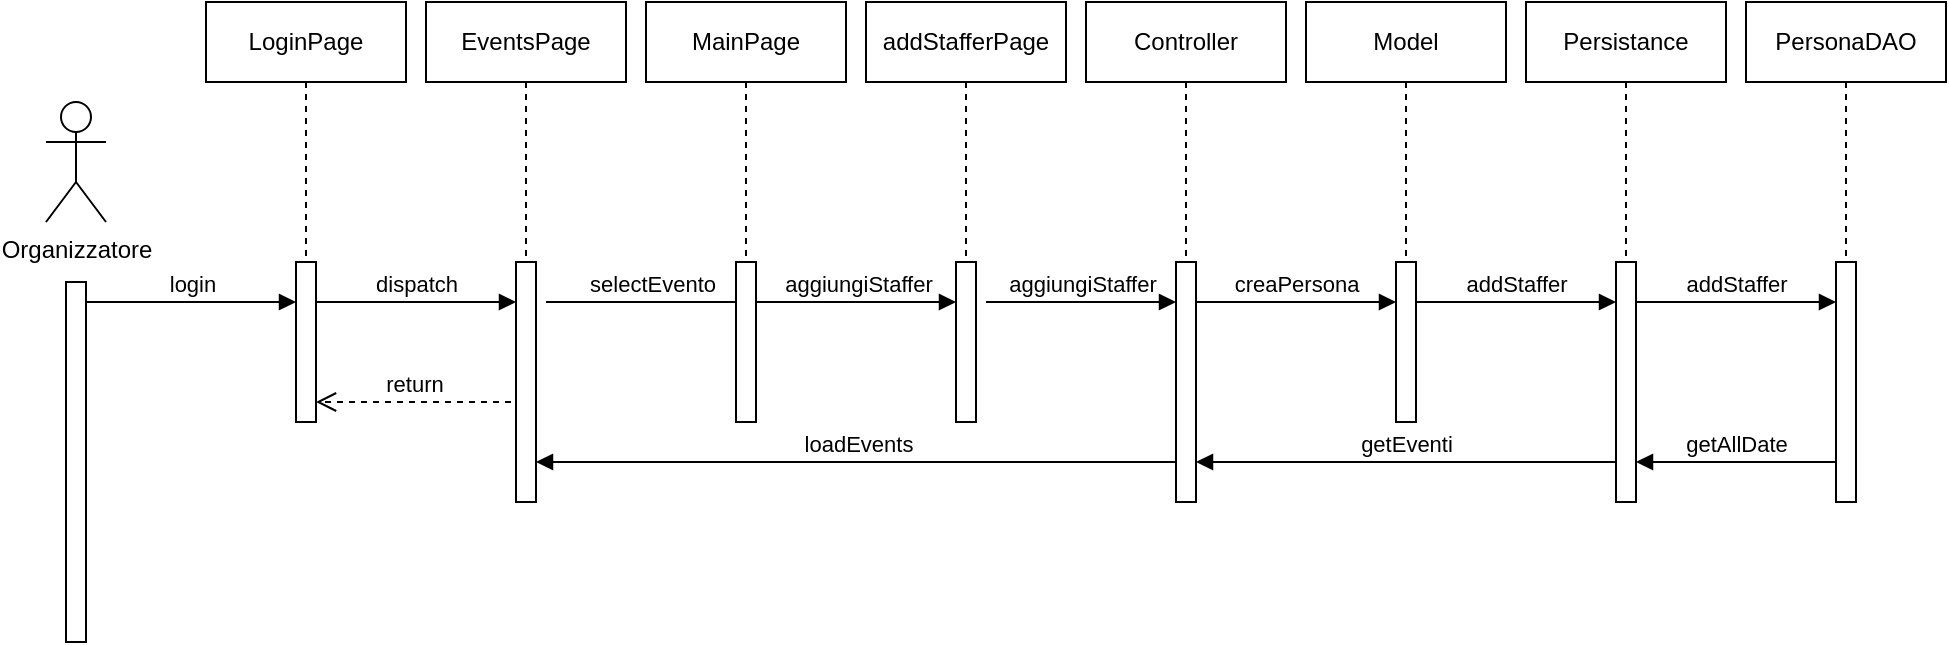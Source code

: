 <mxfile version="26.0.16">
  <diagram name="Page-1" id="MFvrJpWH-2AFS4GBi2KG">
    <mxGraphModel dx="1264" dy="854" grid="1" gridSize="10" guides="1" tooltips="1" connect="1" arrows="1" fold="1" page="1" pageScale="1" pageWidth="1169" pageHeight="827" math="0" shadow="0">
      <root>
        <mxCell id="0" />
        <mxCell id="1" parent="0" />
        <mxCell id="JLtzEhK1xXK3yQkbsyVX-1" value="Organizzatore" style="shape=umlActor;verticalLabelPosition=bottom;verticalAlign=top;html=1;" vertex="1" parent="1">
          <mxGeometry x="40" y="90" width="30" height="60" as="geometry" />
        </mxCell>
        <mxCell id="JLtzEhK1xXK3yQkbsyVX-2" value="" style="html=1;points=[[0,0,0,0,5],[0,1,0,0,-5],[1,0,0,0,5],[1,1,0,0,-5]];perimeter=orthogonalPerimeter;outlineConnect=0;targetShapes=umlLifeline;portConstraint=eastwest;newEdgeStyle={&quot;curved&quot;:0,&quot;rounded&quot;:0};" vertex="1" parent="1">
          <mxGeometry x="50" y="180" width="10" height="180" as="geometry" />
        </mxCell>
        <mxCell id="JLtzEhK1xXK3yQkbsyVX-3" value="login" style="html=1;verticalAlign=bottom;endArrow=block;edgeStyle=elbowEdgeStyle;elbow=vertical;curved=0;rounded=0;" edge="1" parent="1">
          <mxGeometry x="-0.003" relative="1" as="geometry">
            <mxPoint x="60" y="190" as="sourcePoint" />
            <Array as="points">
              <mxPoint x="145" y="190" />
            </Array>
            <mxPoint x="165" y="190" as="targetPoint" />
            <mxPoint as="offset" />
          </mxGeometry>
        </mxCell>
        <mxCell id="JLtzEhK1xXK3yQkbsyVX-4" value="" style="group" vertex="1" connectable="0" parent="1">
          <mxGeometry x="120" y="40" width="100" height="210" as="geometry" />
        </mxCell>
        <mxCell id="JLtzEhK1xXK3yQkbsyVX-5" value="LoginPage" style="shape=umlLifeline;perimeter=lifelinePerimeter;whiteSpace=wrap;html=1;container=0;dropTarget=0;collapsible=0;recursiveResize=0;outlineConnect=0;portConstraint=eastwest;newEdgeStyle={&quot;edgeStyle&quot;:&quot;elbowEdgeStyle&quot;,&quot;elbow&quot;:&quot;vertical&quot;,&quot;curved&quot;:0,&quot;rounded&quot;:0};" vertex="1" parent="JLtzEhK1xXK3yQkbsyVX-4">
          <mxGeometry width="100" height="210" as="geometry" />
        </mxCell>
        <mxCell id="JLtzEhK1xXK3yQkbsyVX-6" value="" style="html=1;points=[[0,0,0,0,5],[0,1,0,0,-5],[1,0,0,0,5],[1,1,0,0,-5]];perimeter=orthogonalPerimeter;outlineConnect=0;targetShapes=umlLifeline;portConstraint=eastwest;newEdgeStyle={&quot;curved&quot;:0,&quot;rounded&quot;:0};" vertex="1" parent="JLtzEhK1xXK3yQkbsyVX-4">
          <mxGeometry x="45" y="130" width="10" height="80" as="geometry" />
        </mxCell>
        <mxCell id="JLtzEhK1xXK3yQkbsyVX-7" value="return" style="html=1;verticalAlign=bottom;endArrow=open;dashed=1;endSize=8;curved=0;rounded=0;entryX=1.5;entryY=0.625;entryDx=0;entryDy=0;entryPerimeter=0;" edge="1" parent="JLtzEhK1xXK3yQkbsyVX-4">
          <mxGeometry relative="1" as="geometry">
            <mxPoint x="152.5" y="200" as="sourcePoint" />
            <mxPoint x="55" y="200" as="targetPoint" />
          </mxGeometry>
        </mxCell>
        <mxCell id="JLtzEhK1xXK3yQkbsyVX-8" value="dispatch" style="html=1;verticalAlign=bottom;endArrow=block;edgeStyle=elbowEdgeStyle;elbow=vertical;curved=0;rounded=0;" edge="1" parent="1" source="JLtzEhK1xXK3yQkbsyVX-6" target="JLtzEhK1xXK3yQkbsyVX-11">
          <mxGeometry relative="1" as="geometry">
            <mxPoint x="180" y="190" as="sourcePoint" />
            <Array as="points">
              <mxPoint x="230" y="190" />
            </Array>
            <mxPoint x="270" y="190" as="targetPoint" />
          </mxGeometry>
        </mxCell>
        <mxCell id="JLtzEhK1xXK3yQkbsyVX-9" value="" style="group" vertex="1" connectable="0" parent="1">
          <mxGeometry x="230" y="40" width="100" height="270" as="geometry" />
        </mxCell>
        <mxCell id="JLtzEhK1xXK3yQkbsyVX-10" value="EventsPage" style="shape=umlLifeline;perimeter=lifelinePerimeter;whiteSpace=wrap;html=1;container=0;dropTarget=0;collapsible=0;recursiveResize=0;outlineConnect=0;portConstraint=eastwest;newEdgeStyle={&quot;edgeStyle&quot;:&quot;elbowEdgeStyle&quot;,&quot;elbow&quot;:&quot;vertical&quot;,&quot;curved&quot;:0,&quot;rounded&quot;:0};" vertex="1" parent="JLtzEhK1xXK3yQkbsyVX-9">
          <mxGeometry width="100" height="210" as="geometry" />
        </mxCell>
        <mxCell id="JLtzEhK1xXK3yQkbsyVX-11" value="" style="html=1;points=[[0,0,0,0,5],[0,1,0,0,-5],[1,0,0,0,5],[1,1,0,0,-5]];perimeter=orthogonalPerimeter;outlineConnect=0;targetShapes=umlLifeline;portConstraint=eastwest;newEdgeStyle={&quot;curved&quot;:0,&quot;rounded&quot;:0};" vertex="1" parent="JLtzEhK1xXK3yQkbsyVX-9">
          <mxGeometry x="45" y="130" width="10" height="120" as="geometry" />
        </mxCell>
        <mxCell id="JLtzEhK1xXK3yQkbsyVX-12" value="selectEvento" style="html=1;verticalAlign=bottom;endArrow=block;edgeStyle=elbowEdgeStyle;elbow=vertical;curved=0;rounded=0;" edge="1" parent="1">
          <mxGeometry x="-0.003" relative="1" as="geometry">
            <mxPoint x="290" y="190" as="sourcePoint" />
            <Array as="points">
              <mxPoint x="375" y="190" />
            </Array>
            <mxPoint x="395" y="190" as="targetPoint" />
            <mxPoint as="offset" />
          </mxGeometry>
        </mxCell>
        <mxCell id="JLtzEhK1xXK3yQkbsyVX-13" value="" style="group" vertex="1" connectable="0" parent="1">
          <mxGeometry x="340" y="40" width="100" height="210" as="geometry" />
        </mxCell>
        <mxCell id="JLtzEhK1xXK3yQkbsyVX-14" value="MainPage" style="shape=umlLifeline;perimeter=lifelinePerimeter;whiteSpace=wrap;html=1;container=0;dropTarget=0;collapsible=0;recursiveResize=0;outlineConnect=0;portConstraint=eastwest;newEdgeStyle={&quot;edgeStyle&quot;:&quot;elbowEdgeStyle&quot;,&quot;elbow&quot;:&quot;vertical&quot;,&quot;curved&quot;:0,&quot;rounded&quot;:0};" vertex="1" parent="JLtzEhK1xXK3yQkbsyVX-13">
          <mxGeometry width="100" height="210" as="geometry" />
        </mxCell>
        <mxCell id="JLtzEhK1xXK3yQkbsyVX-15" value="" style="html=1;points=[[0,0,0,0,5],[0,1,0,0,-5],[1,0,0,0,5],[1,1,0,0,-5]];perimeter=orthogonalPerimeter;outlineConnect=0;targetShapes=umlLifeline;portConstraint=eastwest;newEdgeStyle={&quot;curved&quot;:0,&quot;rounded&quot;:0};" vertex="1" parent="JLtzEhK1xXK3yQkbsyVX-13">
          <mxGeometry x="45" y="130" width="10" height="80" as="geometry" />
        </mxCell>
        <mxCell id="JLtzEhK1xXK3yQkbsyVX-16" value="aggiungiStaffer" style="html=1;verticalAlign=bottom;endArrow=block;edgeStyle=elbowEdgeStyle;elbow=horizontal;curved=0;rounded=0;" edge="1" parent="1" source="JLtzEhK1xXK3yQkbsyVX-15" target="JLtzEhK1xXK3yQkbsyVX-37">
          <mxGeometry x="0.012" relative="1" as="geometry">
            <mxPoint x="400" y="190" as="sourcePoint" />
            <Array as="points">
              <mxPoint x="450" y="190" />
            </Array>
            <mxPoint x="490" y="200" as="targetPoint" />
            <mxPoint as="offset" />
          </mxGeometry>
        </mxCell>
        <mxCell id="JLtzEhK1xXK3yQkbsyVX-17" value="" style="group" vertex="1" connectable="0" parent="1">
          <mxGeometry x="560" y="40" width="100" height="260" as="geometry" />
        </mxCell>
        <mxCell id="JLtzEhK1xXK3yQkbsyVX-18" value="Controller" style="shape=umlLifeline;perimeter=lifelinePerimeter;whiteSpace=wrap;html=1;container=0;dropTarget=0;collapsible=0;recursiveResize=0;outlineConnect=0;portConstraint=eastwest;newEdgeStyle={&quot;edgeStyle&quot;:&quot;elbowEdgeStyle&quot;,&quot;elbow&quot;:&quot;vertical&quot;,&quot;curved&quot;:0,&quot;rounded&quot;:0};" vertex="1" parent="JLtzEhK1xXK3yQkbsyVX-17">
          <mxGeometry width="100" height="210" as="geometry" />
        </mxCell>
        <mxCell id="JLtzEhK1xXK3yQkbsyVX-19" value="" style="html=1;points=[[0,0,0,0,5],[0,1,0,0,-5],[1,0,0,0,5],[1,1,0,0,-5]];perimeter=orthogonalPerimeter;outlineConnect=0;targetShapes=umlLifeline;portConstraint=eastwest;newEdgeStyle={&quot;curved&quot;:0,&quot;rounded&quot;:0};" vertex="1" parent="JLtzEhK1xXK3yQkbsyVX-17">
          <mxGeometry x="45" y="130" width="10" height="120" as="geometry" />
        </mxCell>
        <mxCell id="JLtzEhK1xXK3yQkbsyVX-20" value="" style="group" vertex="1" connectable="0" parent="1">
          <mxGeometry x="670" y="40" width="100" height="210" as="geometry" />
        </mxCell>
        <mxCell id="JLtzEhK1xXK3yQkbsyVX-21" value="Model" style="shape=umlLifeline;perimeter=lifelinePerimeter;whiteSpace=wrap;html=1;container=0;dropTarget=0;collapsible=0;recursiveResize=0;outlineConnect=0;portConstraint=eastwest;newEdgeStyle={&quot;edgeStyle&quot;:&quot;elbowEdgeStyle&quot;,&quot;elbow&quot;:&quot;vertical&quot;,&quot;curved&quot;:0,&quot;rounded&quot;:0};" vertex="1" parent="JLtzEhK1xXK3yQkbsyVX-20">
          <mxGeometry width="100" height="210" as="geometry" />
        </mxCell>
        <mxCell id="JLtzEhK1xXK3yQkbsyVX-22" value="" style="html=1;points=[[0,0,0,0,5],[0,1,0,0,-5],[1,0,0,0,5],[1,1,0,0,-5]];perimeter=orthogonalPerimeter;outlineConnect=0;targetShapes=umlLifeline;portConstraint=eastwest;newEdgeStyle={&quot;curved&quot;:0,&quot;rounded&quot;:0};" vertex="1" parent="JLtzEhK1xXK3yQkbsyVX-20">
          <mxGeometry x="45" y="130" width="10" height="80" as="geometry" />
        </mxCell>
        <mxCell id="JLtzEhK1xXK3yQkbsyVX-23" value="creaPersona" style="html=1;verticalAlign=bottom;endArrow=block;edgeStyle=elbowEdgeStyle;elbow=vertical;curved=0;rounded=0;" edge="1" parent="JLtzEhK1xXK3yQkbsyVX-20">
          <mxGeometry relative="1" as="geometry">
            <mxPoint x="-55" y="150" as="sourcePoint" />
            <Array as="points">
              <mxPoint y="150" />
            </Array>
            <mxPoint x="45" y="150" as="targetPoint" />
          </mxGeometry>
        </mxCell>
        <mxCell id="JLtzEhK1xXK3yQkbsyVX-24" value="" style="group" vertex="1" connectable="0" parent="1">
          <mxGeometry x="780" y="40" width="100" height="280" as="geometry" />
        </mxCell>
        <mxCell id="JLtzEhK1xXK3yQkbsyVX-25" value="Persistance" style="shape=umlLifeline;perimeter=lifelinePerimeter;whiteSpace=wrap;html=1;container=0;dropTarget=0;collapsible=0;recursiveResize=0;outlineConnect=0;portConstraint=eastwest;newEdgeStyle={&quot;edgeStyle&quot;:&quot;elbowEdgeStyle&quot;,&quot;elbow&quot;:&quot;vertical&quot;,&quot;curved&quot;:0,&quot;rounded&quot;:0};" vertex="1" parent="JLtzEhK1xXK3yQkbsyVX-24">
          <mxGeometry width="100" height="210" as="geometry" />
        </mxCell>
        <mxCell id="JLtzEhK1xXK3yQkbsyVX-26" value="" style="html=1;points=[[0,0,0,0,5],[0,1,0,0,-5],[1,0,0,0,5],[1,1,0,0,-5]];perimeter=orthogonalPerimeter;outlineConnect=0;targetShapes=umlLifeline;portConstraint=eastwest;newEdgeStyle={&quot;curved&quot;:0,&quot;rounded&quot;:0};" vertex="1" parent="JLtzEhK1xXK3yQkbsyVX-24">
          <mxGeometry x="45" y="130" width="10" height="120" as="geometry" />
        </mxCell>
        <mxCell id="JLtzEhK1xXK3yQkbsyVX-27" value="addStaffer" style="html=1;verticalAlign=bottom;endArrow=block;edgeStyle=elbowEdgeStyle;elbow=vertical;curved=0;rounded=0;" edge="1" parent="JLtzEhK1xXK3yQkbsyVX-24">
          <mxGeometry relative="1" as="geometry">
            <mxPoint x="-55" y="150" as="sourcePoint" />
            <Array as="points">
              <mxPoint y="150" />
            </Array>
            <mxPoint x="45" y="150" as="targetPoint" />
          </mxGeometry>
        </mxCell>
        <mxCell id="JLtzEhK1xXK3yQkbsyVX-28" value="" style="group" vertex="1" connectable="0" parent="1">
          <mxGeometry x="890" y="40" width="100" height="270" as="geometry" />
        </mxCell>
        <mxCell id="JLtzEhK1xXK3yQkbsyVX-29" value="PersonaDAO" style="shape=umlLifeline;perimeter=lifelinePerimeter;whiteSpace=wrap;html=1;container=0;dropTarget=0;collapsible=0;recursiveResize=0;outlineConnect=0;portConstraint=eastwest;newEdgeStyle={&quot;edgeStyle&quot;:&quot;elbowEdgeStyle&quot;,&quot;elbow&quot;:&quot;vertical&quot;,&quot;curved&quot;:0,&quot;rounded&quot;:0};" vertex="1" parent="JLtzEhK1xXK3yQkbsyVX-28">
          <mxGeometry width="100" height="210" as="geometry" />
        </mxCell>
        <mxCell id="JLtzEhK1xXK3yQkbsyVX-30" value="" style="html=1;points=[[0,0,0,0,5],[0,1,0,0,-5],[1,0,0,0,5],[1,1,0,0,-5]];perimeter=orthogonalPerimeter;outlineConnect=0;targetShapes=umlLifeline;portConstraint=eastwest;newEdgeStyle={&quot;curved&quot;:0,&quot;rounded&quot;:0};" vertex="1" parent="JLtzEhK1xXK3yQkbsyVX-28">
          <mxGeometry x="45" y="130" width="10" height="120" as="geometry" />
        </mxCell>
        <mxCell id="JLtzEhK1xXK3yQkbsyVX-31" value="addStaffer" style="html=1;verticalAlign=bottom;endArrow=block;edgeStyle=elbowEdgeStyle;elbow=vertical;curved=0;rounded=0;" edge="1" parent="JLtzEhK1xXK3yQkbsyVX-28">
          <mxGeometry relative="1" as="geometry">
            <mxPoint x="-55" y="150" as="sourcePoint" />
            <Array as="points">
              <mxPoint y="150" />
            </Array>
            <mxPoint x="45" y="150" as="targetPoint" />
          </mxGeometry>
        </mxCell>
        <mxCell id="JLtzEhK1xXK3yQkbsyVX-32" value="loadEvents" style="html=1;verticalAlign=bottom;endArrow=block;edgeStyle=elbowEdgeStyle;elbow=vertical;curved=0;rounded=0;" edge="1" parent="1" source="JLtzEhK1xXK3yQkbsyVX-19" target="JLtzEhK1xXK3yQkbsyVX-11">
          <mxGeometry x="-0.003" relative="1" as="geometry">
            <mxPoint x="500" y="290" as="sourcePoint" />
            <Array as="points">
              <mxPoint x="390" y="270" />
            </Array>
            <mxPoint x="450" y="290" as="targetPoint" />
            <mxPoint as="offset" />
          </mxGeometry>
        </mxCell>
        <mxCell id="JLtzEhK1xXK3yQkbsyVX-33" value="getEventi" style="html=1;verticalAlign=bottom;endArrow=block;edgeStyle=elbowEdgeStyle;elbow=vertical;curved=0;rounded=0;" edge="1" parent="1" source="JLtzEhK1xXK3yQkbsyVX-26" target="JLtzEhK1xXK3yQkbsyVX-19">
          <mxGeometry relative="1" as="geometry">
            <mxPoint x="625" y="200" as="sourcePoint" />
            <Array as="points">
              <mxPoint x="670" y="270" />
            </Array>
            <mxPoint x="725" y="200" as="targetPoint" />
          </mxGeometry>
        </mxCell>
        <mxCell id="JLtzEhK1xXK3yQkbsyVX-34" value="getAllDate" style="html=1;verticalAlign=bottom;endArrow=block;edgeStyle=elbowEdgeStyle;elbow=vertical;curved=0;rounded=0;" edge="1" parent="1" source="JLtzEhK1xXK3yQkbsyVX-30" target="JLtzEhK1xXK3yQkbsyVX-26">
          <mxGeometry x="-0.003" relative="1" as="geometry">
            <mxPoint x="615" y="280" as="sourcePoint" />
            <Array as="points">
              <mxPoint x="890" y="270" />
            </Array>
            <mxPoint x="395" y="280" as="targetPoint" />
            <mxPoint as="offset" />
          </mxGeometry>
        </mxCell>
        <mxCell id="JLtzEhK1xXK3yQkbsyVX-35" value="" style="group" vertex="1" connectable="0" parent="1">
          <mxGeometry x="450" y="40" width="100" height="260" as="geometry" />
        </mxCell>
        <mxCell id="JLtzEhK1xXK3yQkbsyVX-36" value="addStafferPage" style="shape=umlLifeline;perimeter=lifelinePerimeter;whiteSpace=wrap;html=1;container=0;dropTarget=0;collapsible=0;recursiveResize=0;outlineConnect=0;portConstraint=eastwest;newEdgeStyle={&quot;edgeStyle&quot;:&quot;elbowEdgeStyle&quot;,&quot;elbow&quot;:&quot;vertical&quot;,&quot;curved&quot;:0,&quot;rounded&quot;:0};" vertex="1" parent="JLtzEhK1xXK3yQkbsyVX-35">
          <mxGeometry width="100" height="210" as="geometry" />
        </mxCell>
        <mxCell id="JLtzEhK1xXK3yQkbsyVX-37" value="" style="html=1;points=[[0,0,0,0,5],[0,1,0,0,-5],[1,0,0,0,5],[1,1,0,0,-5]];perimeter=orthogonalPerimeter;outlineConnect=0;targetShapes=umlLifeline;portConstraint=eastwest;newEdgeStyle={&quot;curved&quot;:0,&quot;rounded&quot;:0};" vertex="1" parent="JLtzEhK1xXK3yQkbsyVX-35">
          <mxGeometry x="45" y="130" width="10" height="80" as="geometry" />
        </mxCell>
        <mxCell id="JLtzEhK1xXK3yQkbsyVX-38" value="aggiungiStaffer" style="html=1;verticalAlign=bottom;endArrow=block;edgeStyle=elbowEdgeStyle;elbow=horizontal;curved=0;rounded=0;" edge="1" parent="JLtzEhK1xXK3yQkbsyVX-35" target="JLtzEhK1xXK3yQkbsyVX-19">
          <mxGeometry relative="1" as="geometry">
            <mxPoint x="60" y="150" as="sourcePoint" />
            <Array as="points">
              <mxPoint x="115" y="150" />
            </Array>
            <mxPoint x="160" y="150" as="targetPoint" />
            <mxPoint as="offset" />
          </mxGeometry>
        </mxCell>
      </root>
    </mxGraphModel>
  </diagram>
</mxfile>
